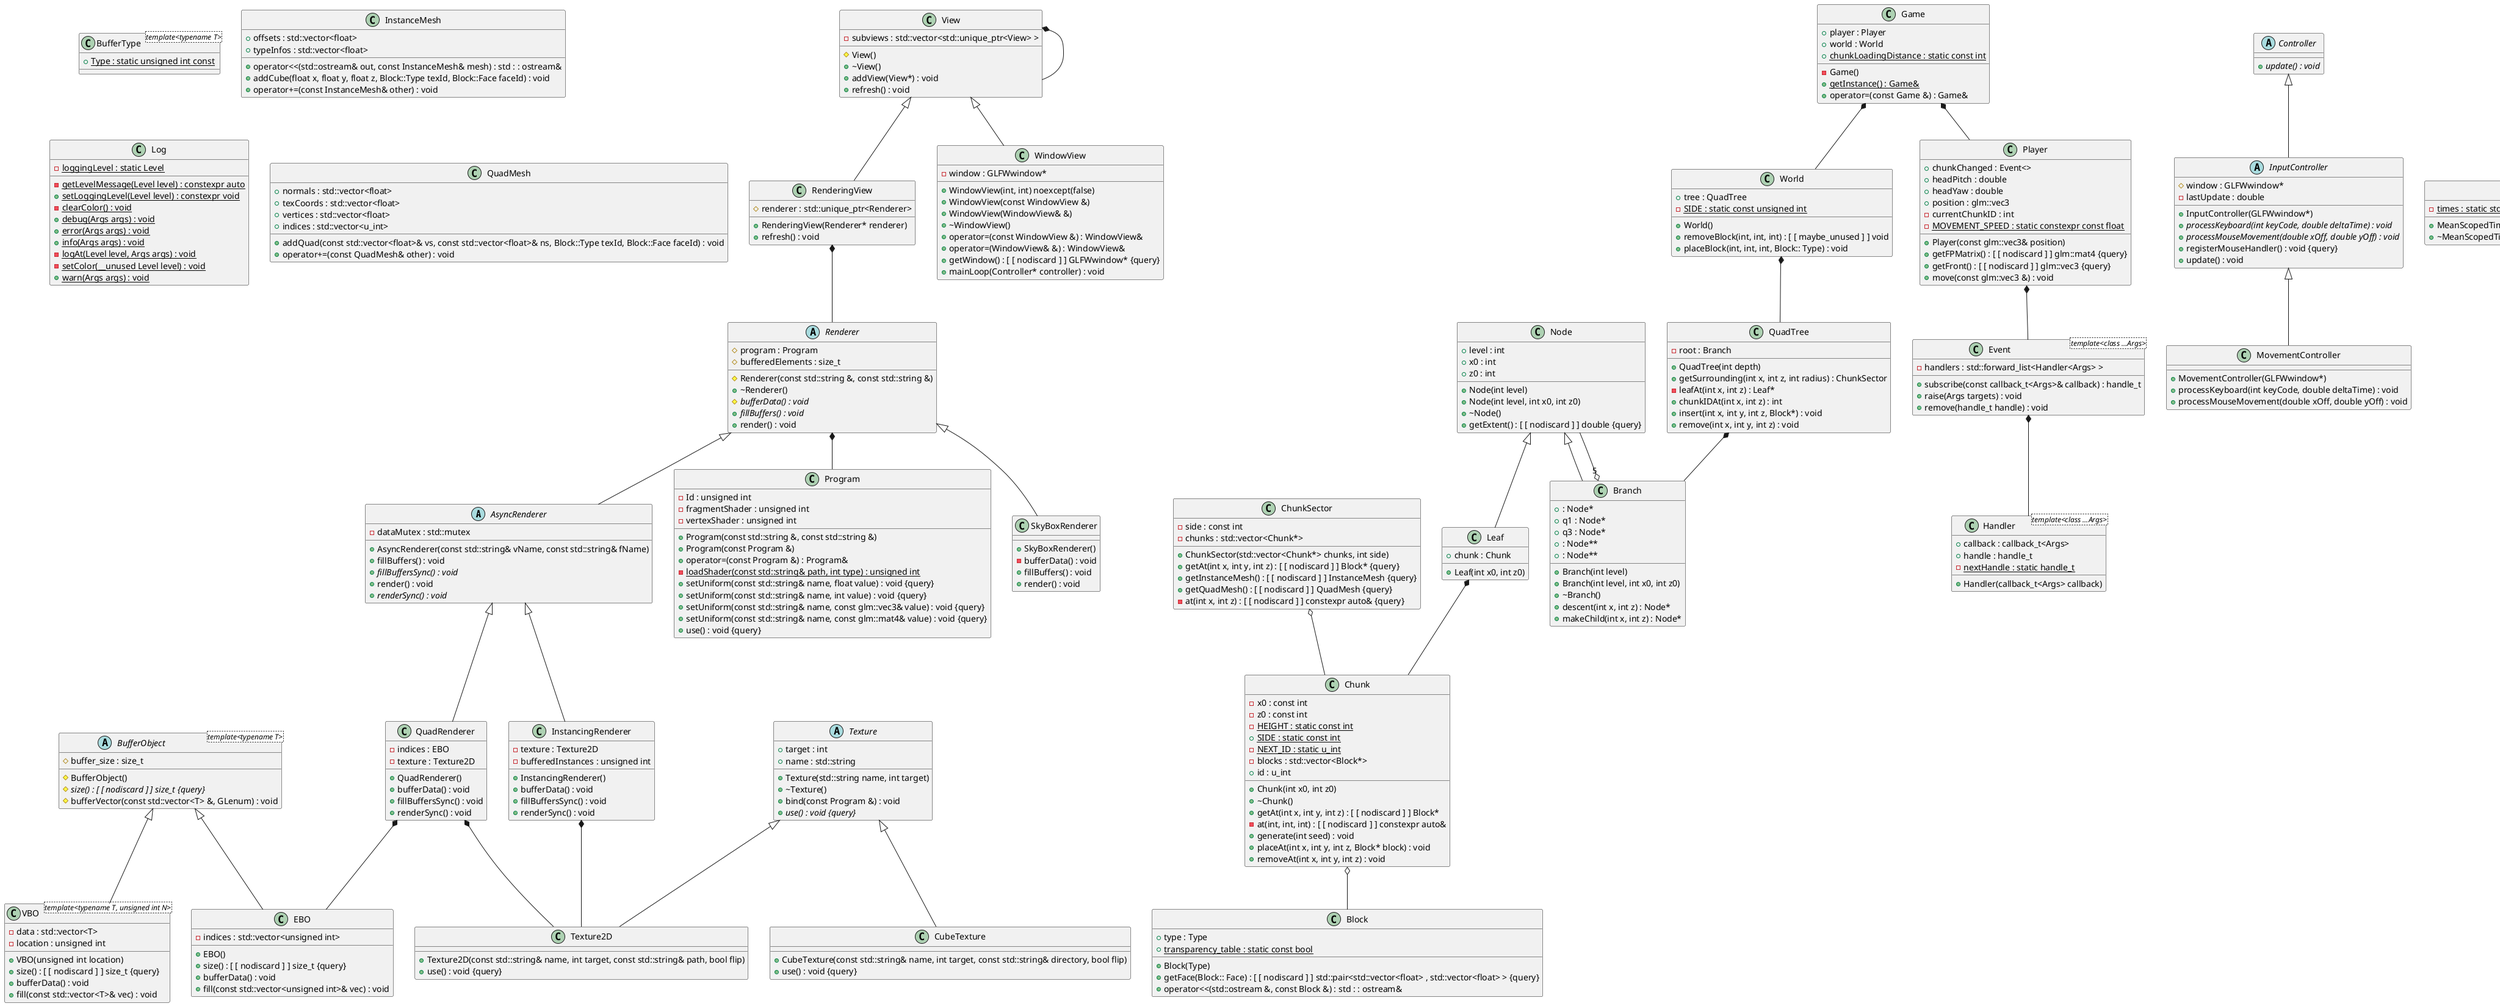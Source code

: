 @startuml





/' Objects '/

abstract class AsyncRenderer {
	+AsyncRenderer(const std::string& vName, const std::string& fName)
	-dataMutex : std::mutex
	+fillBuffers() : void
	+{abstract} fillBuffersSync() : void
	+render() : void
	+{abstract} renderSync() : void
}


class Block {
	+Block(Type)
	+type : Type
	+getFace(Block:: Face) : [ [ nodiscard ] ] std::pair<std::vector<float> , std::vector<float> > {query}
	+{static} transparency_table : static const bool
	+operator<<(std::ostream &, const Block &) : std : : ostream&
}


class Branch {
	+Branch(int level)
	+Branch(int level, int x0, int z0)
	+~Branch()
	+ : Node*
	+descent(int x, int z) : Node*
	+makeChild(int x, int z) : Node*
	+q1 : Node*
	+q3 : Node*
	+ : Node**
	+ : Node**
}


abstract class BufferObject <template<typename T>> {
	#BufferObject()
	#{abstract} size() : [ [ nodiscard ] ] size_t {query}
	#buffer_size : size_t
	#bufferVector(const std::vector<T> &, GLenum) : void
}


class BufferType <template<typename T>> {
	+{static} Type : static unsigned int const
}


class Chunk {
	+Chunk(int x0, int z0)
	+~Chunk()
	+getAt(int x, int y, int z) : [ [ nodiscard ] ] Block*
	-at(int, int, int) : [ [ nodiscard ] ] constexpr auto&
	-x0 : const int
	-z0 : const int
	-{static} HEIGHT : static const int
	+{static} SIDE : static const int
	-{static} NEXT_ID : static u_int
	-blocks : std::vector<Block*>
	+id : u_int
	+generate(int seed) : void
	+placeAt(int x, int y, int z, Block* block) : void
	+removeAt(int x, int y, int z) : void
}


class ChunkSector {
	+ChunkSector(std::vector<Chunk*> chunks, int side)
	+getAt(int x, int y, int z) : [ [ nodiscard ] ] Block* {query}
	+getInstanceMesh() : [ [ nodiscard ] ] InstanceMesh {query}
	+getQuadMesh() : [ [ nodiscard ] ] QuadMesh {query}
	-at(int x, int z) : [ [ nodiscard ] ] constexpr auto& {query}
	-side : const int
	-chunks : std::vector<Chunk*>
}


abstract class Controller {
	+{abstract} update() : void
}


class CubeTexture {
	+CubeTexture(const std::string& name, int target, const std::string& directory, bool flip)
	+use() : void {query}
}


class EBO {
	+EBO()
	+size() : [ [ nodiscard ] ] size_t {query}
	-indices : std::vector<unsigned int>
	+bufferData() : void
	+fill(const std::vector<unsigned int>& vec) : void
}


class Event <template<class ...Args>> {
	+subscribe(const callback_t<Args>& callback) : handle_t
	-handlers : std::forward_list<Handler<Args> >
	+raise(Args targets) : void
	+remove(handle_t handle) : void
}


class Game {
	-Game()
	+{static} getInstance() : Game&
	+operator=(const Game &) : Game&
	+player : Player
	+world : World
	+{static} chunkLoadingDistance : static const int
}


class Handler <template<class ...Args>> {
	+Handler(callback_t<Args> callback)
	+callback : callback_t<Args>
	+handle : handle_t
	-{static} nextHandle : static handle_t
}


abstract class InputController {
	+InputController(GLFWwindow*)
	#window : GLFWwindow*
	-lastUpdate : double
	+{abstract} processKeyboard(int keyCode, double deltaTime) : void
	+{abstract} processMouseMovement(double xOff, double yOff) : void
	+registerMouseHandler() : void {query}
	+update() : void
}


class InstanceMesh {
	+operator<<(std::ostream& out, const InstanceMesh& mesh) : std : : ostream&
	+offsets : std::vector<float>
	+typeInfos : std::vector<float>
	+addCube(float x, float y, float z, Block::Type texId, Block::Face faceId) : void
	+operator+=(const InstanceMesh& other) : void
}


class InstancingRenderer {
	+InstancingRenderer()
	-texture : Texture2D
	-bufferedInstances : unsigned int
	+bufferData() : void
	+fillBuffersSync() : void
	+renderSync() : void
}


class Leaf {
	+Leaf(int x0, int z0)
	+chunk : Chunk
}


class Log {
	-{static} getLevelMessage(Level level) : constexpr auto
	+{static} setLoggingLevel(Level level) : constexpr void
	-{static} loggingLevel : static Level
	-{static} clearColor() : void
	+{static} debug(Args args) : void
	+{static} error(Args args) : void
	+{static} info(Args args) : void
	-{static} logAt(Level level, Args args) : void
	-{static} setColor(__unused Level level) : void
	+{static} warn(Args args) : void
}


class MeanScopedTimer {
	+MeanScopedTimer(const std::string& message)
	+~MeanScopedTimer()
	-{static} times : static std::map<std::string, std::pair<double, double> >
}


class MovementController {
	+MovementController(GLFWwindow*)
	+processKeyboard(int keyCode, double deltaTime) : void
	+processMouseMovement(double xOff, double yOff) : void
}


class Node {
	+Node(int level)
	+Node(int level, int x0, int z0)
	+~Node()
	+getExtent() : [ [ nodiscard ] ] double {query}
	+level : int
	+x0 : int
	+z0 : int
}


class Player {
	+Player(const glm::vec3& position)
	+chunkChanged : Event<>
	+getFPMatrix() : [ [ nodiscard ] ] glm::mat4 {query}
	+getFront() : [ [ nodiscard ] ] glm::vec3 {query}
	+headPitch : double
	+headYaw : double
	+position : glm::vec3
	-currentChunkID : int
	-{static} MOVEMENT_SPEED : static constexpr const float
	+move(const glm::vec3 &) : void
}


class Program {
	+Program(const std::string &, const std::string &)
	+Program(const Program &)
	+operator=(const Program &) : Program&
	-Id : unsigned int
	-fragmentShader : unsigned int
	-{static} loadShader(const std::string& path, int type) : unsigned int
	-vertexShader : unsigned int
	+setUniform(const std::string& name, float value) : void {query}
	+setUniform(const std::string& name, int value) : void {query}
	+setUniform(const std::string& name, const glm::vec3& value) : void {query}
	+setUniform(const std::string& name, const glm::mat4& value) : void {query}
	+use() : void {query}
}


class QuadMesh {
	+normals : std::vector<float>
	+texCoords : std::vector<float>
	+vertices : std::vector<float>
	+indices : std::vector<u_int>
	+addQuad(const std::vector<float>& vs, const std::vector<float>& ns, Block::Type texId, Block::Face faceId) : void
	+operator+=(const QuadMesh& other) : void
}


class QuadRenderer {
	+QuadRenderer()
	-indices : EBO
	-texture : Texture2D
	+bufferData() : void
	+fillBuffersSync() : void
	+renderSync() : void
}


class QuadTree {
	+QuadTree(int depth)
	-root : Branch
	+getSurrounding(int x, int z, int radius) : ChunkSector
	-leafAt(int x, int z) : Leaf*
	+chunkIDAt(int x, int z) : int
	+insert(int x, int y, int z, Block*) : void
	+remove(int x, int y, int z) : void
}


abstract class Renderer {
	#Renderer(const std::string &, const std::string &)
	+~Renderer()
	#program : Program
	#bufferedElements : size_t
	#{abstract} bufferData() : void
	+{abstract} fillBuffers() : void
	+render() : void
}


class RenderingView {
	+RenderingView(Renderer* renderer)
	#renderer : std::unique_ptr<Renderer>
	+refresh() : void
}


class ScopedTimer {
	+ScopedTimer(const std::string& message)
	+~ScopedTimer()
}


class SkyBoxRenderer {
	+SkyBoxRenderer()
	-bufferData() : void
	+fillBuffers() : void
	+render() : void
}


abstract class Texture {
	+Texture(std::string name, int target)
	+~Texture()
	+target : int
	+name : std::string
	+bind(const Program &) : void
	+{abstract} use() : void {query}
}


class Texture2D {
	+Texture2D(const std::string& name, int target, const std::string& path, bool flip)
	+use() : void {query}
}


class Timer {
	+Timer(std::string message)
	#start : std::chrono::steady_clock::time_point
	#message : std::string
}


class VBO <template<typename T, unsigned int N>> {
	+VBO(unsigned int location)
	+size() : [ [ nodiscard ] ] size_t {query}
	-data : std::vector<T>
	-location : unsigned int
	+bufferData() : void
	+fill(const std::vector<T>& vec) : void
}


class View {
	#View()
	+~View()
	-subviews : std::vector<std::unique_ptr<View> >
	+addView(View*) : void
	+refresh() : void
}


class WindowView {
	+WindowView(int, int) noexcept(false)
	+WindowView(const WindowView &)
	+WindowView(WindowView& &)
	+~WindowView()
	-window : GLFWwindow*
	+operator=(const WindowView &) : WindowView&
	+operator=(WindowView& &) : WindowView&
	+getWindow() : [ [ nodiscard ] ] GLFWwindow* {query}
	+mainLoop(Controller* controller) : void
}


class World {
	+World()
	+tree : QuadTree
	+removeBlock(int, int, int) : [ [ maybe_unused ] ] void
	-{static} SIDE : static const unsigned int
	+placeBlock(int, int, int, Block:: Type) : void
}





/' Inheritance relationships '/

AsyncRenderer <|-- InstancingRenderer


AsyncRenderer <|-- QuadRenderer


BufferObject <|-- EBO


BufferObject <|-- VBO


Controller <|-- InputController


InputController <|-- MovementController


Node <|-- Branch


Node <|-- Leaf


Renderer <|-- AsyncRenderer


Renderer <|-- SkyBoxRenderer


Texture <|-- CubeTexture


Texture <|-- Texture2D


Timer <|-- MeanScopedTimer


Timer <|-- ScopedTimer


View <|-- RenderingView


View <|-- WindowView





/' Aggregation relationships '/

Branch "5" o-- Node


Chunk o-- Block


ChunkSector o-- Chunk


Event *-- Handler


Game *-- Player


Game *-- World


InstancingRenderer *-- Texture2D


Leaf *-- Chunk


Player *-- Event


QuadRenderer *-- EBO


QuadRenderer *-- Texture2D


QuadTree *-- Branch


Renderer *-- Program


RenderingView *-- Renderer


View *-- View


World *-- QuadTree





@enduml
